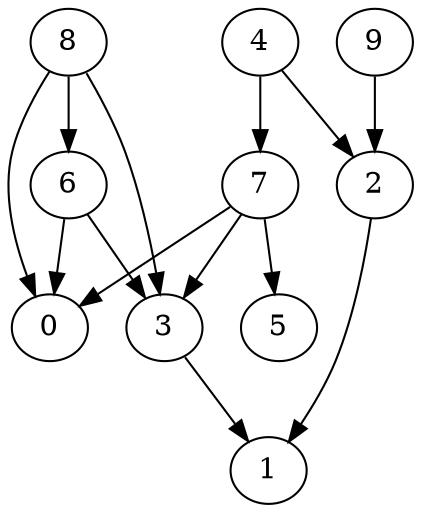 digraph G {
  graph [splines=true overlap=false]
  node  [shape=ellipse, width=0.3, height=0.3]
  0 [label="0"];
  1 [label="1"];
  2 [label="2"];
  3 [label="3"];
  4 [label="4"];
  5 [label="5"];
  6 [label="6"];
  7 [label="7"];
  8 [label="8"];
  9 [label="9"];
  2 -> 1;
  3 -> 1;
  4 -> 2;
  4 -> 7;
  6 -> 0;
  6 -> 3;
  7 -> 0;
  7 -> 3;
  7 -> 5;
  8 -> 0;
  8 -> 3;
  8 -> 6;
  9 -> 2;
}
